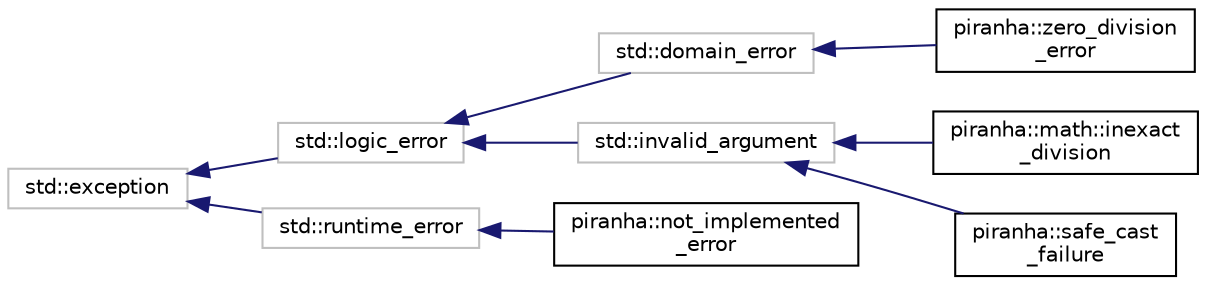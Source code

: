 digraph "Graphical Class Hierarchy"
{
  edge [fontname="Helvetica",fontsize="10",labelfontname="Helvetica",labelfontsize="10"];
  node [fontname="Helvetica",fontsize="10",shape=record];
  rankdir="LR";
  Node262 [label="std::exception",height=0.2,width=0.4,color="grey75", fillcolor="white", style="filled",tooltip="STL class. "];
  Node262 -> Node263 [dir="back",color="midnightblue",fontsize="10",style="solid",fontname="Helvetica"];
  Node263 [label="std::logic_error",height=0.2,width=0.4,color="grey75", fillcolor="white", style="filled",tooltip="STL class. "];
  Node263 -> Node264 [dir="back",color="midnightblue",fontsize="10",style="solid",fontname="Helvetica"];
  Node264 [label="std::domain_error",height=0.2,width=0.4,color="grey75", fillcolor="white", style="filled",tooltip="STL class. "];
  Node264 -> Node265 [dir="back",color="midnightblue",fontsize="10",style="solid",fontname="Helvetica"];
  Node265 [label="piranha::zero_division\l_error",height=0.2,width=0.4,color="black", fillcolor="white", style="filled",URL="$structpiranha_1_1zero__division__error.html",tooltip="Exception for signalling division by zero. "];
  Node263 -> Node266 [dir="back",color="midnightblue",fontsize="10",style="solid",fontname="Helvetica"];
  Node266 [label="std::invalid_argument",height=0.2,width=0.4,color="grey75", fillcolor="white", style="filled",tooltip="STL class. "];
  Node266 -> Node267 [dir="back",color="midnightblue",fontsize="10",style="solid",fontname="Helvetica"];
  Node267 [label="piranha::math::inexact\l_division",height=0.2,width=0.4,color="black", fillcolor="white", style="filled",URL="$structpiranha_1_1math_1_1inexact__division.html",tooltip="Exception to signal an inexact division. "];
  Node266 -> Node268 [dir="back",color="midnightblue",fontsize="10",style="solid",fontname="Helvetica"];
  Node268 [label="piranha::safe_cast\l_failure",height=0.2,width=0.4,color="black", fillcolor="white", style="filled",URL="$structpiranha_1_1safe__cast__failure.html",tooltip="Exception to signal failure in piranha::safe_cast(). "];
  Node262 -> Node269 [dir="back",color="midnightblue",fontsize="10",style="solid",fontname="Helvetica"];
  Node269 [label="std::runtime_error",height=0.2,width=0.4,color="grey75", fillcolor="white", style="filled",tooltip="STL class. "];
  Node269 -> Node0 [dir="back",color="midnightblue",fontsize="10",style="solid",fontname="Helvetica"];
  Node0 [label="piranha::not_implemented\l_error",height=0.2,width=0.4,color="black", fillcolor="white", style="filled",URL="$structpiranha_1_1not__implemented__error.html",tooltip="Exception for functionality not implemented or not available on the current platform. "];
}
